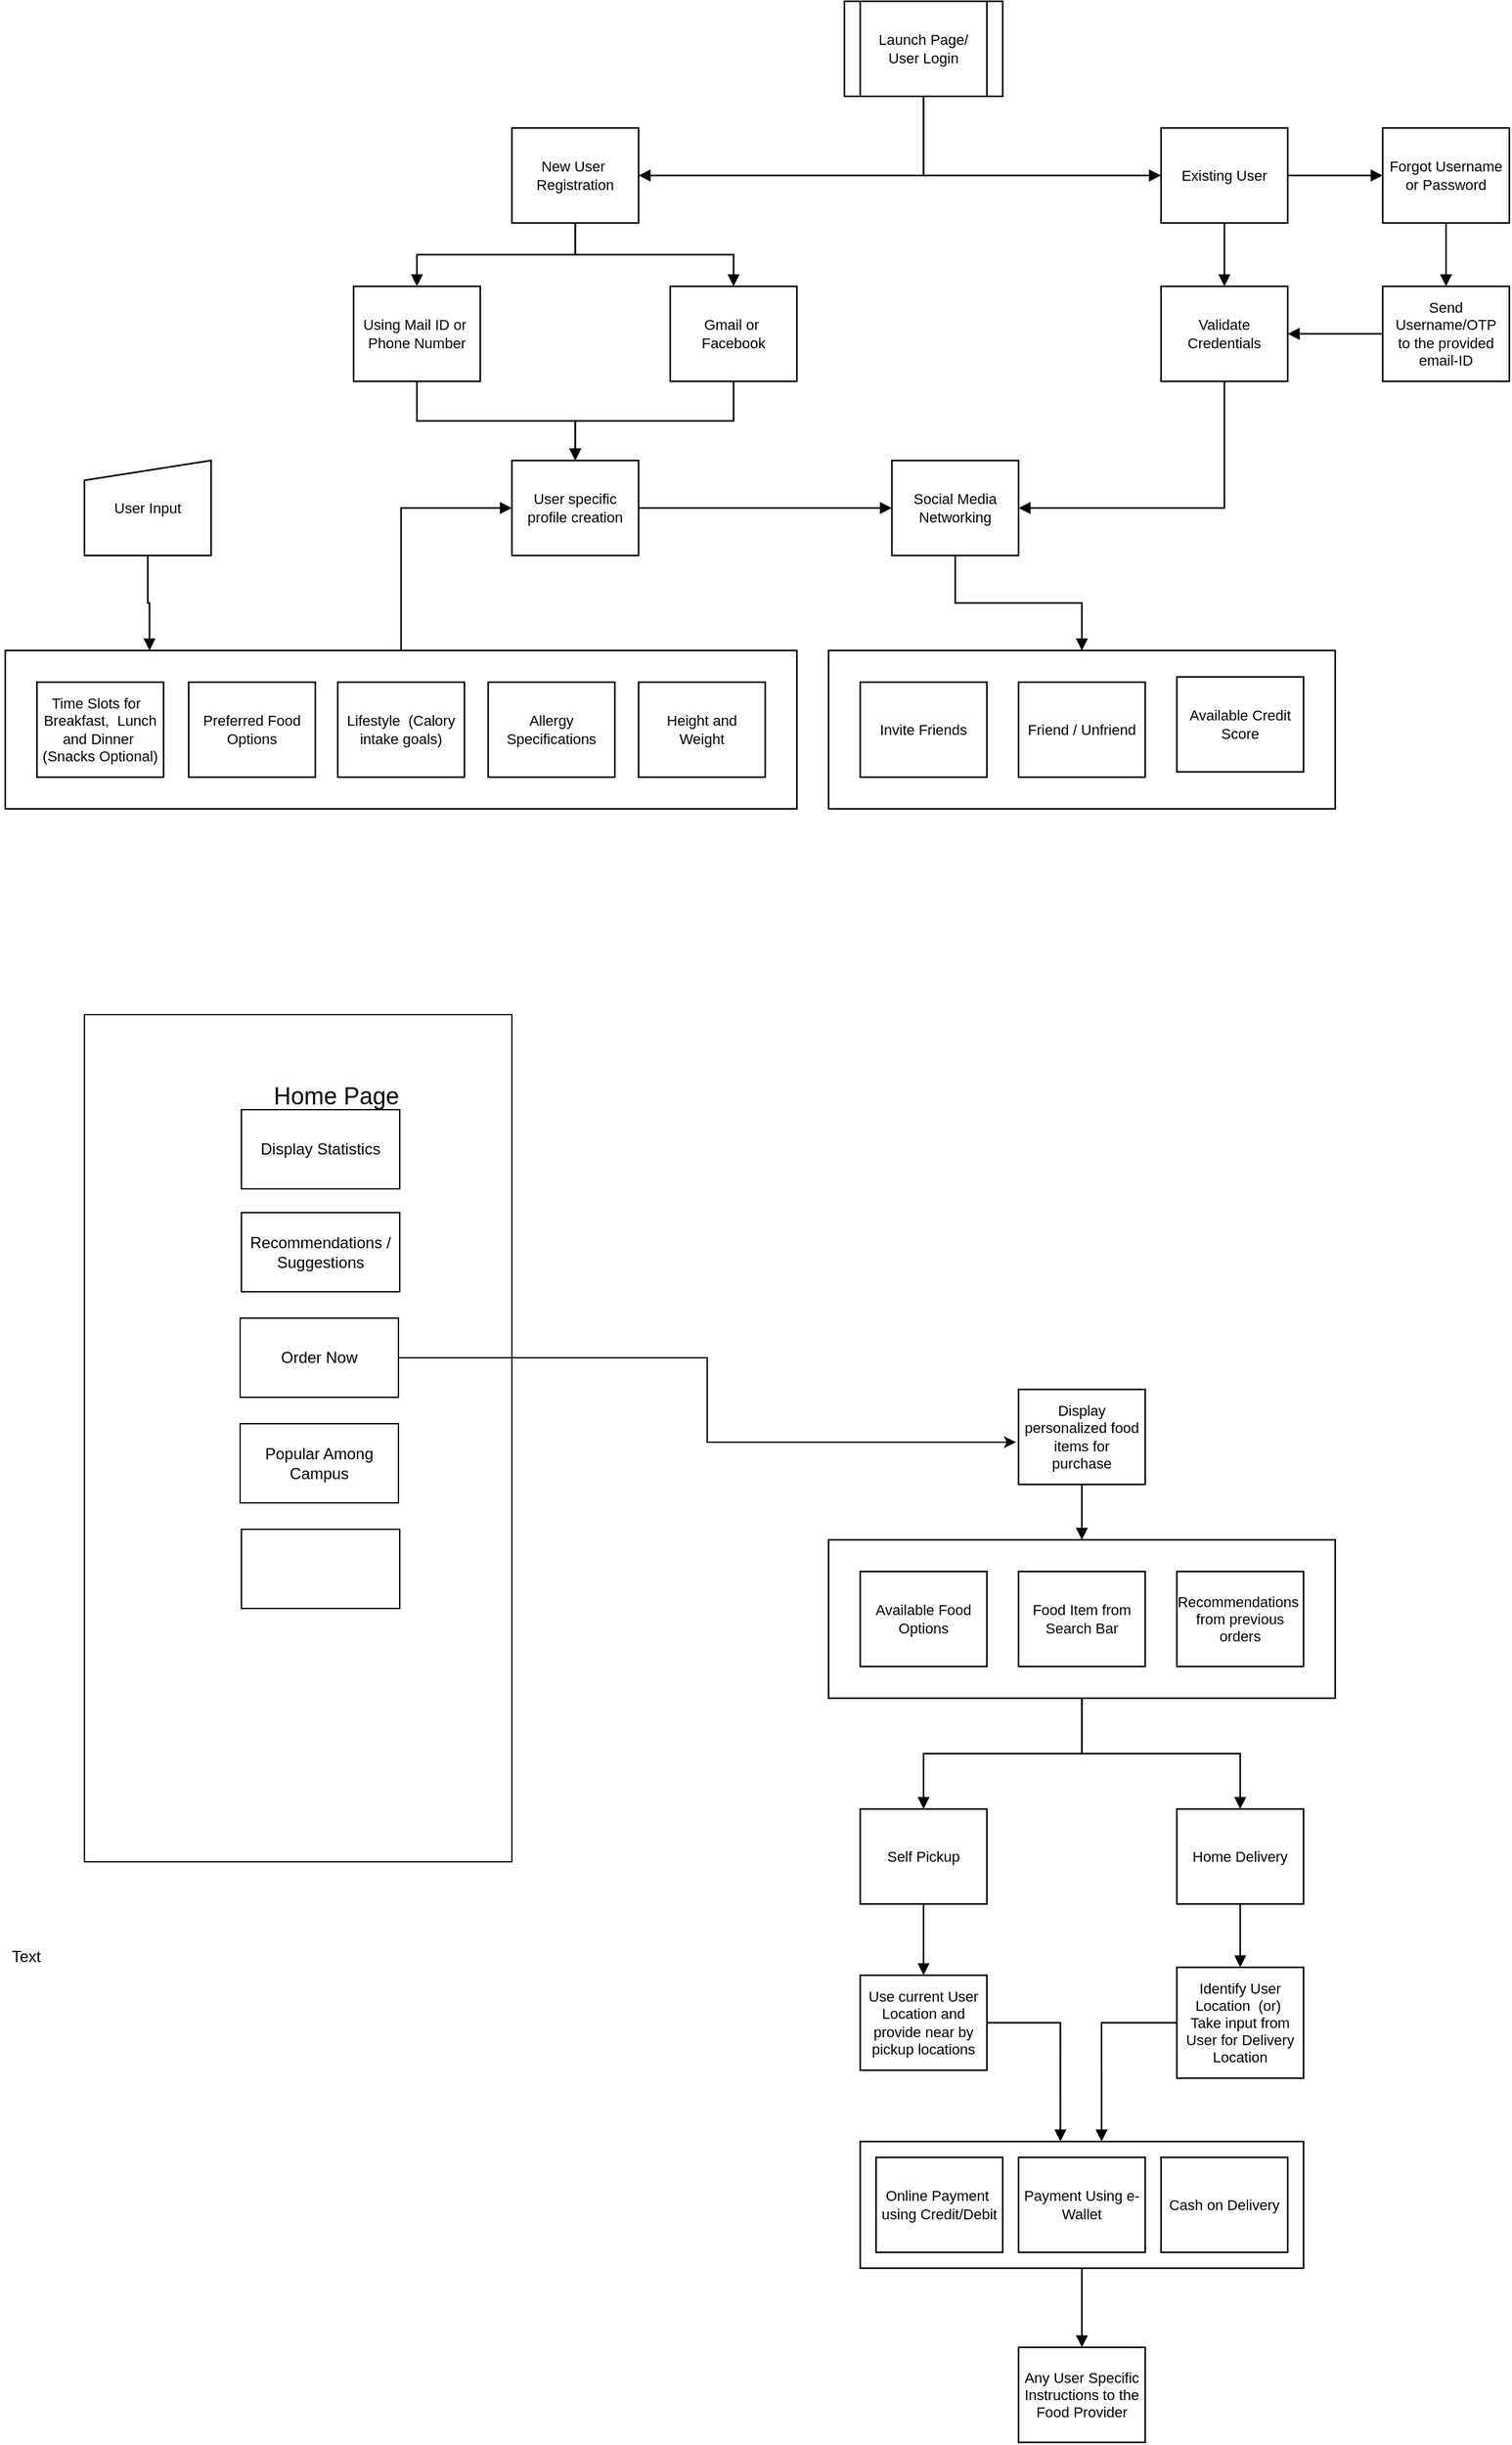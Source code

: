 <mxfile version="12.1.3" type="github" pages="1">
  <diagram id="j4Ve6LGFp_LqlS59TRNC" name="Page-1">
    <mxGraphModel dx="2503" dy="3318" grid="1" gridSize="10" guides="1" tooltips="1" connect="1" arrows="1" fold="1" page="1" pageScale="1" pageWidth="850" pageHeight="1100" math="0" shadow="0">
      <root>
        <mxCell id="0"/>
        <mxCell id="1" parent="0"/>
        <mxCell id="G5vEkRGpxdIBmQEjLXn5-1" value="Gmail or Facebook" style="html=1;whiteSpace=wrap;;fontSize=11;fontColor=#000000;spacing=5;strokeOpacity=100;strokeWidth=1.2;" parent="1" vertex="1">
          <mxGeometry x="288" y="-1476" width="96" height="72" as="geometry"/>
        </mxCell>
        <mxCell id="G5vEkRGpxdIBmQEjLXn5-2" value="Using Mail ID or Phone Number" style="html=1;whiteSpace=wrap;;fontSize=11;fontColor=#000000;spacing=5;strokeOpacity=100;strokeWidth=1.2;" parent="1" vertex="1">
          <mxGeometry x="48" y="-1476" width="96" height="72" as="geometry"/>
        </mxCell>
        <mxCell id="G5vEkRGpxdIBmQEjLXn5-3" value="Launch Page/ User Login" style="html=1;whiteSpace=wrap;shape=process;fontSize=11;fontColor=#000000;spacing=5;strokeOpacity=100;strokeWidth=1.2;" parent="1" vertex="1">
          <mxGeometry x="420" y="-1692" width="120" height="72" as="geometry"/>
        </mxCell>
        <mxCell id="G5vEkRGpxdIBmQEjLXn5-4" value="New User Registration" style="html=1;whiteSpace=wrap;;fontSize=11;fontColor=#000000;spacing=5;strokeOpacity=100;strokeWidth=1.2;" parent="1" vertex="1">
          <mxGeometry x="168" y="-1596" width="96" height="72" as="geometry"/>
        </mxCell>
        <mxCell id="G5vEkRGpxdIBmQEjLXn5-5" value="" style="html=1;jettySize=18;fontSize=11;strokeOpacity=100;strokeWidth=1.2;rounded=1;arcSize=0;edgeStyle=orthogonalEdgeStyle;startArrow=none;endArrow=block;endFill=1;exitX=0.5;exitY=1.008;exitPerimeter=1;entryX=1.006;entryY=0.5;entryPerimeter=1;" parent="1" source="G5vEkRGpxdIBmQEjLXn5-3" target="G5vEkRGpxdIBmQEjLXn5-4" edge="1">
          <mxGeometry width="100" height="100" relative="1" as="geometry"/>
        </mxCell>
        <mxCell id="G5vEkRGpxdIBmQEjLXn5-6" value="" style="html=1;jettySize=18;fontSize=11;strokeOpacity=100;strokeWidth=1.2;rounded=1;arcSize=0;edgeStyle=orthogonalEdgeStyle;startArrow=none;endArrow=block;endFill=1;exitX=0.5;exitY=1.008;exitPerimeter=1;entryX=-0.006;entryY=0.5;entryPerimeter=1;" parent="1" source="G5vEkRGpxdIBmQEjLXn5-3" target="G5vEkRGpxdIBmQEjLXn5-7" edge="1">
          <mxGeometry width="100" height="100" relative="1" as="geometry"/>
        </mxCell>
        <mxCell id="G5vEkRGpxdIBmQEjLXn5-7" value="Existing User" style="html=1;whiteSpace=wrap;;fontSize=11;fontColor=#000000;spacing=5;strokeOpacity=100;strokeWidth=1.2;" parent="1" vertex="1">
          <mxGeometry x="660" y="-1596" width="96" height="72" as="geometry"/>
        </mxCell>
        <mxCell id="G5vEkRGpxdIBmQEjLXn5-8" value="Validate Credentials" style="html=1;whiteSpace=wrap;;fontSize=11;fontColor=#000000;spacing=5;strokeOpacity=100;strokeWidth=1.2;" parent="1" vertex="1">
          <mxGeometry x="660" y="-1476" width="96" height="72" as="geometry"/>
        </mxCell>
        <mxCell id="G5vEkRGpxdIBmQEjLXn5-9" value="User specific profile creation" style="html=1;whiteSpace=wrap;;fontSize=11;fontColor=#000000;spacing=5;strokeOpacity=100;strokeWidth=1.2;" parent="1" vertex="1">
          <mxGeometry x="168" y="-1344" width="96" height="72" as="geometry"/>
        </mxCell>
        <mxCell id="G5vEkRGpxdIBmQEjLXn5-10" value="" style="html=1;jettySize=18;fontSize=11;strokeOpacity=100;strokeWidth=1.2;rounded=1;arcSize=0;edgeStyle=orthogonalEdgeStyle;startArrow=none;endArrow=block;endFill=1;exitX=0.5;exitY=1.008;exitPerimeter=1;entryX=0.5;entryY=-0.008;entryPerimeter=1;" parent="1" source="G5vEkRGpxdIBmQEjLXn5-4" target="G5vEkRGpxdIBmQEjLXn5-2" edge="1">
          <mxGeometry width="100" height="100" relative="1" as="geometry"/>
        </mxCell>
        <mxCell id="G5vEkRGpxdIBmQEjLXn5-11" value="" style="html=1;jettySize=18;fontSize=11;strokeOpacity=100;strokeWidth=1.2;rounded=1;arcSize=0;edgeStyle=orthogonalEdgeStyle;startArrow=none;endArrow=block;endFill=1;exitX=0.5;exitY=1.008;exitPerimeter=1;entryX=0.5;entryY=-0.008;entryPerimeter=1;" parent="1" source="G5vEkRGpxdIBmQEjLXn5-4" target="G5vEkRGpxdIBmQEjLXn5-1" edge="1">
          <mxGeometry width="100" height="100" relative="1" as="geometry"/>
        </mxCell>
        <mxCell id="G5vEkRGpxdIBmQEjLXn5-12" value="" style="html=1;jettySize=18;fontSize=11;strokeOpacity=100;strokeWidth=1.2;rounded=1;arcSize=0;edgeStyle=orthogonalEdgeStyle;startArrow=none;endArrow=block;endFill=1;exitX=0.5;exitY=1.008;exitPerimeter=1;entryX=0.5;entryY=-0.008;entryPerimeter=1;" parent="1" source="G5vEkRGpxdIBmQEjLXn5-2" target="G5vEkRGpxdIBmQEjLXn5-9" edge="1">
          <mxGeometry width="100" height="100" relative="1" as="geometry"/>
        </mxCell>
        <mxCell id="G5vEkRGpxdIBmQEjLXn5-13" value="" style="html=1;jettySize=18;fontSize=11;strokeOpacity=100;strokeWidth=1.2;rounded=1;arcSize=0;edgeStyle=orthogonalEdgeStyle;startArrow=none;endArrow=block;endFill=1;exitX=0.5;exitY=1.008;exitPerimeter=1;entryX=0.5;entryY=-0.008;entryPerimeter=1;" parent="1" source="G5vEkRGpxdIBmQEjLXn5-1" target="G5vEkRGpxdIBmQEjLXn5-9" edge="1">
          <mxGeometry width="100" height="100" relative="1" as="geometry"/>
        </mxCell>
        <mxCell id="G5vEkRGpxdIBmQEjLXn5-14" value="Social Media Networking" style="html=1;whiteSpace=wrap;;fontSize=11;fontColor=#000000;spacing=5;strokeOpacity=100;strokeWidth=1.2;" parent="1" vertex="1">
          <mxGeometry x="456" y="-1344" width="96" height="72" as="geometry"/>
        </mxCell>
        <mxCell id="G5vEkRGpxdIBmQEjLXn5-15" value="" style="html=1;jettySize=18;fontSize=11;strokeOpacity=100;strokeWidth=1.2;rounded=1;arcSize=0;edgeStyle=orthogonalEdgeStyle;startArrow=none;endArrow=block;endFill=1;exitX=0.5;exitY=1.008;exitPerimeter=1;entryX=0.5;entryY=-0.008;entryPerimeter=1;" parent="1" source="G5vEkRGpxdIBmQEjLXn5-7" target="G5vEkRGpxdIBmQEjLXn5-8" edge="1">
          <mxGeometry width="100" height="100" relative="1" as="geometry"/>
        </mxCell>
        <mxCell id="G5vEkRGpxdIBmQEjLXn5-16" value="" style="html=1;jettySize=18;fontSize=11;strokeOpacity=100;strokeWidth=1.2;rounded=1;arcSize=0;edgeStyle=orthogonalEdgeStyle;startArrow=none;endArrow=block;endFill=1;exitX=1.006;exitY=0.5;exitPerimeter=1;entryX=-0.006;entryY=0.5;entryPerimeter=1;" parent="1" source="G5vEkRGpxdIBmQEjLXn5-7" target="G5vEkRGpxdIBmQEjLXn5-17" edge="1">
          <mxGeometry width="100" height="100" relative="1" as="geometry"/>
        </mxCell>
        <mxCell id="G5vEkRGpxdIBmQEjLXn5-17" value="Forgot Username or Password" style="html=1;whiteSpace=wrap;;fontSize=11;fontColor=#000000;spacing=5;strokeOpacity=100;strokeWidth=1.2;" parent="1" vertex="1">
          <mxGeometry x="828" y="-1596" width="96" height="72" as="geometry"/>
        </mxCell>
        <mxCell id="G5vEkRGpxdIBmQEjLXn5-18" value="" style="html=1;jettySize=18;fontSize=11;strokeOpacity=100;strokeWidth=1.2;rounded=1;arcSize=0;edgeStyle=orthogonalEdgeStyle;startArrow=none;endArrow=block;endFill=1;exitX=0.5;exitY=1.008;exitPerimeter=1;entryX=0.5;entryY=-0.008;entryPerimeter=1;" parent="1" source="G5vEkRGpxdIBmQEjLXn5-17" target="G5vEkRGpxdIBmQEjLXn5-19" edge="1">
          <mxGeometry width="100" height="100" relative="1" as="geometry"/>
        </mxCell>
        <mxCell id="G5vEkRGpxdIBmQEjLXn5-19" value="Send Username/OTP to the provided email-ID" style="html=1;whiteSpace=wrap;;fontSize=11;fontColor=#000000;spacing=5;strokeOpacity=100;strokeWidth=1.2;" parent="1" vertex="1">
          <mxGeometry x="828" y="-1476" width="96" height="72" as="geometry"/>
        </mxCell>
        <mxCell id="G5vEkRGpxdIBmQEjLXn5-20" value="" style="html=1;jettySize=18;fontSize=11;strokeOpacity=100;strokeWidth=1.2;rounded=1;arcSize=0;edgeStyle=orthogonalEdgeStyle;startArrow=none;endArrow=block;endFill=1;exitX=-0.006;exitY=0.5;exitPerimeter=1;entryX=1.006;entryY=0.5;entryPerimeter=1;" parent="1" source="G5vEkRGpxdIBmQEjLXn5-19" target="G5vEkRGpxdIBmQEjLXn5-8" edge="1">
          <mxGeometry width="100" height="100" relative="1" as="geometry"/>
        </mxCell>
        <mxCell id="G5vEkRGpxdIBmQEjLXn5-21" value="Process" style="html=1;whiteSpace=wrap;;fontSize=11;fontColor=#000000;spacing=5;strokeOpacity=100;strokeWidth=1.2;" parent="1" vertex="1">
          <mxGeometry x="-216" y="-1200" width="600" height="120" as="geometry"/>
        </mxCell>
        <mxCell id="G5vEkRGpxdIBmQEjLXn5-22" value="Time Slots for  Breakfast,  Lunch and Dinner (Snacks Optional)" style="html=1;whiteSpace=wrap;;fontSize=11;fontColor=#000000;spacing=5;strokeOpacity=100;strokeWidth=1.2;" parent="1" vertex="1">
          <mxGeometry x="-192" y="-1176" width="96" height="72" as="geometry"/>
        </mxCell>
        <mxCell id="G5vEkRGpxdIBmQEjLXn5-23" value="Preferred Food Options" style="html=1;whiteSpace=wrap;;fontSize=11;fontColor=#000000;spacing=5;strokeOpacity=100;strokeWidth=1.2;" parent="1" vertex="1">
          <mxGeometry x="-77" y="-1176" width="96" height="72" as="geometry"/>
        </mxCell>
        <mxCell id="G5vEkRGpxdIBmQEjLXn5-24" value="Lifestyle  (Calory intake goals)" style="html=1;whiteSpace=wrap;;fontSize=11;fontColor=#000000;spacing=5;strokeOpacity=100;strokeWidth=1.2;" parent="1" vertex="1">
          <mxGeometry x="36" y="-1176" width="96" height="72" as="geometry"/>
        </mxCell>
        <mxCell id="G5vEkRGpxdIBmQEjLXn5-25" value="Allergy Specifications" style="html=1;whiteSpace=wrap;;fontSize=11;fontColor=#000000;spacing=5;strokeOpacity=100;strokeWidth=1.2;" parent="1" vertex="1">
          <mxGeometry x="150" y="-1176" width="96" height="72" as="geometry"/>
        </mxCell>
        <mxCell id="G5vEkRGpxdIBmQEjLXn5-26" value="Height and Weight" style="html=1;whiteSpace=wrap;;fontSize=11;fontColor=#000000;spacing=5;strokeOpacity=100;strokeWidth=1.2;" parent="1" vertex="1">
          <mxGeometry x="264" y="-1176" width="96" height="72" as="geometry"/>
        </mxCell>
        <mxCell id="G5vEkRGpxdIBmQEjLXn5-27" value="" style="html=1;jettySize=18;fontSize=11;strokeOpacity=100;strokeWidth=1.2;rounded=1;arcSize=0;edgeStyle=orthogonalEdgeStyle;startArrow=none;endArrow=block;endFill=1;exitX=0.5;exitY=-0.005;exitPerimeter=1;entryX=-0.006;entryY=0.5;entryPerimeter=1;" parent="1" source="G5vEkRGpxdIBmQEjLXn5-21" target="G5vEkRGpxdIBmQEjLXn5-9" edge="1">
          <mxGeometry width="100" height="100" relative="1" as="geometry"/>
        </mxCell>
        <mxCell id="G5vEkRGpxdIBmQEjLXn5-28" value="Display personalized food items for purchase" style="html=1;whiteSpace=wrap;;fontSize=11;fontColor=#000000;spacing=5;strokeOpacity=100;strokeWidth=1.2;" parent="1" vertex="1">
          <mxGeometry x="552" y="-640" width="96" height="72" as="geometry"/>
        </mxCell>
        <mxCell id="G5vEkRGpxdIBmQEjLXn5-29" value="" style="html=1;jettySize=18;fontSize=11;strokeOpacity=100;strokeWidth=1.2;rounded=1;arcSize=0;edgeStyle=orthogonalEdgeStyle;startArrow=none;endArrow=block;endFill=1;exitX=1.006;exitY=0.5;exitPerimeter=1;entryX=-0.006;entryY=0.5;entryPerimeter=1;" parent="1" source="G5vEkRGpxdIBmQEjLXn5-9" target="G5vEkRGpxdIBmQEjLXn5-14" edge="1">
          <mxGeometry width="100" height="100" relative="1" as="geometry"/>
        </mxCell>
        <mxCell id="G5vEkRGpxdIBmQEjLXn5-30" value="" style="html=1;jettySize=18;fontSize=11;strokeOpacity=100;strokeWidth=1.2;rounded=1;arcSize=0;edgeStyle=orthogonalEdgeStyle;startArrow=none;endArrow=block;endFill=1;exitX=0.5;exitY=1.008;exitPerimeter=1;entryX=1.006;entryY=0.5;entryPerimeter=1;" parent="1" source="G5vEkRGpxdIBmQEjLXn5-8" target="G5vEkRGpxdIBmQEjLXn5-14" edge="1">
          <mxGeometry width="100" height="100" relative="1" as="geometry"/>
        </mxCell>
        <mxCell id="G5vEkRGpxdIBmQEjLXn5-31" value="Process" style="html=1;whiteSpace=wrap;;fontSize=11;fontColor=#000000;spacing=5;strokeOpacity=100;strokeWidth=1.2;" parent="1" vertex="1">
          <mxGeometry x="408" y="-1200" width="384" height="120" as="geometry"/>
        </mxCell>
        <mxCell id="G5vEkRGpxdIBmQEjLXn5-32" value="Invite Friends" style="html=1;whiteSpace=wrap;;fontSize=11;fontColor=#000000;spacing=5;strokeOpacity=100;strokeWidth=1.2;" parent="1" vertex="1">
          <mxGeometry x="432" y="-1176" width="96" height="72" as="geometry"/>
        </mxCell>
        <mxCell id="G5vEkRGpxdIBmQEjLXn5-33" value="Friend / Unfriend" style="html=1;whiteSpace=wrap;;fontSize=11;fontColor=#000000;spacing=5;strokeOpacity=100;strokeWidth=1.2;" parent="1" vertex="1">
          <mxGeometry x="552" y="-1176" width="96" height="72" as="geometry"/>
        </mxCell>
        <mxCell id="G5vEkRGpxdIBmQEjLXn5-34" value="Available Credit Score" style="html=1;whiteSpace=wrap;;fontSize=11;fontColor=#000000;spacing=5;strokeOpacity=100;strokeWidth=1.2;" parent="1" vertex="1">
          <mxGeometry x="672" y="-1180" width="96" height="72" as="geometry"/>
        </mxCell>
        <mxCell id="G5vEkRGpxdIBmQEjLXn5-35" value="" style="html=1;jettySize=18;fontSize=11;strokeOpacity=100;strokeWidth=1.2;rounded=1;arcSize=0;edgeStyle=orthogonalEdgeStyle;startArrow=none;endArrow=block;endFill=1;exitX=0.5;exitY=1.008;exitPerimeter=1;entryX=0.5;entryY=-0.005;entryPerimeter=1;" parent="1" source="G5vEkRGpxdIBmQEjLXn5-14" target="G5vEkRGpxdIBmQEjLXn5-31" edge="1">
          <mxGeometry width="100" height="100" relative="1" as="geometry"/>
        </mxCell>
        <mxCell id="G5vEkRGpxdIBmQEjLXn5-36" value="" style="html=1;whiteSpace=wrap;;fontSize=11;spacing=5;strokeOpacity=100;strokeWidth=1.2;" parent="1" vertex="1">
          <mxGeometry x="408" y="-526" width="384" height="120" as="geometry"/>
        </mxCell>
        <mxCell id="G5vEkRGpxdIBmQEjLXn5-37" value="Available Food Options" style="html=1;whiteSpace=wrap;;fontSize=11;fontColor=#000000;spacing=5;strokeOpacity=100;strokeWidth=1.2;" parent="1" vertex="1">
          <mxGeometry x="432" y="-502" width="96" height="72" as="geometry"/>
        </mxCell>
        <mxCell id="G5vEkRGpxdIBmQEjLXn5-38" value="Food Item from Search Bar" style="html=1;whiteSpace=wrap;;fontSize=11;fontColor=#000000;spacing=5;strokeOpacity=100;strokeWidth=1.2;" parent="1" vertex="1">
          <mxGeometry x="552" y="-502" width="96" height="72" as="geometry"/>
        </mxCell>
        <mxCell id="G5vEkRGpxdIBmQEjLXn5-39" value="Recommendations from previous orders" style="html=1;whiteSpace=wrap;;fontSize=11;fontColor=#000000;spacing=5;strokeOpacity=100;strokeWidth=1.2;" parent="1" vertex="1">
          <mxGeometry x="672" y="-502" width="96" height="72" as="geometry"/>
        </mxCell>
        <mxCell id="G5vEkRGpxdIBmQEjLXn5-40" value="Self Pickup" style="html=1;whiteSpace=wrap;;fontSize=11;fontColor=#000000;spacing=5;strokeOpacity=100;strokeWidth=1.2;" parent="1" vertex="1">
          <mxGeometry x="432" y="-322" width="96" height="72" as="geometry"/>
        </mxCell>
        <mxCell id="G5vEkRGpxdIBmQEjLXn5-41" value="Home Delivery" style="html=1;whiteSpace=wrap;;fontSize=11;fontColor=#000000;spacing=5;strokeOpacity=100;strokeWidth=1.2;" parent="1" vertex="1">
          <mxGeometry x="672" y="-322" width="96" height="72" as="geometry"/>
        </mxCell>
        <mxCell id="G5vEkRGpxdIBmQEjLXn5-42" value="Use current User Location and provide near by pickup locations" style="html=1;whiteSpace=wrap;;fontSize=11;fontColor=#000000;spacing=5;strokeOpacity=100;strokeWidth=1.2;" parent="1" vertex="1">
          <mxGeometry x="432" y="-196" width="96" height="72" as="geometry"/>
        </mxCell>
        <mxCell id="G5vEkRGpxdIBmQEjLXn5-43" value="Identify User Location  (or) Take input from User for Delivery Location" style="html=1;whiteSpace=wrap;;fontSize=11;fontColor=#000000;spacing=5;strokeOpacity=100;strokeWidth=1.2;" parent="1" vertex="1">
          <mxGeometry x="672" y="-202" width="96" height="84" as="geometry"/>
        </mxCell>
        <mxCell id="G5vEkRGpxdIBmQEjLXn5-44" value="" style="html=1;jettySize=18;fontSize=11;strokeOpacity=100;strokeWidth=1.2;rounded=1;arcSize=0;edgeStyle=orthogonalEdgeStyle;startArrow=none;endArrow=block;endFill=1;exitX=0.5;exitY=1.008;exitPerimeter=1;entryX=0.5;entryY=-0.008;entryPerimeter=1;" parent="1" source="G5vEkRGpxdIBmQEjLXn5-40" target="G5vEkRGpxdIBmQEjLXn5-42" edge="1">
          <mxGeometry width="100" height="100" relative="1" as="geometry"/>
        </mxCell>
        <mxCell id="G5vEkRGpxdIBmQEjLXn5-45" value="" style="html=1;jettySize=18;fontSize=11;strokeOpacity=100;strokeWidth=1.2;rounded=1;arcSize=0;edgeStyle=orthogonalEdgeStyle;startArrow=none;endArrow=block;endFill=1;exitX=0.5;exitY=1.008;exitPerimeter=1;entryX=0.5;entryY=-0.007;entryPerimeter=1;" parent="1" source="G5vEkRGpxdIBmQEjLXn5-41" target="G5vEkRGpxdIBmQEjLXn5-43" edge="1">
          <mxGeometry width="100" height="100" relative="1" as="geometry"/>
        </mxCell>
        <mxCell id="G5vEkRGpxdIBmQEjLXn5-46" value="Process" style="html=1;whiteSpace=wrap;;fontSize=11;fontColor=#000000;spacing=5;strokeOpacity=100;strokeWidth=1.2;" parent="1" vertex="1">
          <mxGeometry x="432" y="-70" width="336" height="96" as="geometry"/>
        </mxCell>
        <mxCell id="G5vEkRGpxdIBmQEjLXn5-47" value="Online Payment using Credit/Debit" style="html=1;whiteSpace=wrap;;fontSize=11;fontColor=#000000;spacing=5;strokeOpacity=100;strokeWidth=1.2;" parent="1" vertex="1">
          <mxGeometry x="444" y="-58" width="96" height="72" as="geometry"/>
        </mxCell>
        <mxCell id="G5vEkRGpxdIBmQEjLXn5-48" value="Payment Using e-Wallet" style="html=1;whiteSpace=wrap;;fontSize=11;fontColor=#000000;spacing=5;strokeOpacity=100;strokeWidth=1.2;" parent="1" vertex="1">
          <mxGeometry x="552" y="-58" width="96" height="72" as="geometry"/>
        </mxCell>
        <mxCell id="G5vEkRGpxdIBmQEjLXn5-49" value="Cash on Delivery" style="html=1;whiteSpace=wrap;;fontSize=11;fontColor=#000000;spacing=5;strokeOpacity=100;strokeWidth=1.2;" parent="1" vertex="1">
          <mxGeometry x="660" y="-58" width="96" height="72" as="geometry"/>
        </mxCell>
        <mxCell id="G5vEkRGpxdIBmQEjLXn5-50" value="" style="html=1;jettySize=18;fontSize=11;strokeOpacity=100;strokeWidth=1.2;rounded=1;arcSize=0;edgeStyle=orthogonalEdgeStyle;startArrow=none;endArrow=block;endFill=1;exitX=-0.006;exitY=0.5;exitPerimeter=1;entryX=0.545;entryY=-0.006;entryPerimeter=1;" parent="1" source="G5vEkRGpxdIBmQEjLXn5-43" target="G5vEkRGpxdIBmQEjLXn5-46" edge="1">
          <mxGeometry width="100" height="100" relative="1" as="geometry"/>
        </mxCell>
        <mxCell id="G5vEkRGpxdIBmQEjLXn5-51" value="" style="html=1;jettySize=18;fontSize=11;strokeOpacity=100;strokeWidth=1.2;rounded=1;arcSize=0;edgeStyle=orthogonalEdgeStyle;startArrow=none;endArrow=block;endFill=1;exitX=1.006;exitY=0.5;exitPerimeter=1;entryX=0.451;entryY=-0.006;entryPerimeter=1;" parent="1" source="G5vEkRGpxdIBmQEjLXn5-42" target="G5vEkRGpxdIBmQEjLXn5-46" edge="1">
          <mxGeometry width="100" height="100" relative="1" as="geometry"/>
        </mxCell>
        <mxCell id="G5vEkRGpxdIBmQEjLXn5-52" value="" style="html=1;jettySize=18;fontSize=11;strokeOpacity=100;strokeWidth=1.2;rounded=1;arcSize=0;edgeStyle=orthogonalEdgeStyle;startArrow=none;endArrow=block;endFill=1;exitX=0.5;exitY=1.006;exitPerimeter=1;entryX=0.5;entryY=-0.008;entryPerimeter=1;" parent="1" source="G5vEkRGpxdIBmQEjLXn5-46" target="G5vEkRGpxdIBmQEjLXn5-53" edge="1">
          <mxGeometry width="100" height="100" relative="1" as="geometry"/>
        </mxCell>
        <mxCell id="G5vEkRGpxdIBmQEjLXn5-53" value="Any User Specific Instructions to the Food Provider" style="html=1;whiteSpace=wrap;;fontSize=11;fontColor=#000000;spacing=5;strokeOpacity=100;strokeWidth=1.2;" parent="1" vertex="1">
          <mxGeometry x="552" y="86" width="96" height="72" as="geometry"/>
        </mxCell>
        <mxCell id="G5vEkRGpxdIBmQEjLXn5-54" value="" style="html=1;jettySize=18;fontSize=11;strokeOpacity=100;strokeWidth=1.2;rounded=1;arcSize=0;edgeStyle=orthogonalEdgeStyle;startArrow=none;endArrow=block;endFill=1;exitX=0.5;exitY=1.005;exitPerimeter=1;entryX=0.5;entryY=-0.008;entryPerimeter=1;" parent="1" source="G5vEkRGpxdIBmQEjLXn5-36" target="G5vEkRGpxdIBmQEjLXn5-40" edge="1">
          <mxGeometry width="100" height="100" relative="1" as="geometry"/>
        </mxCell>
        <mxCell id="G5vEkRGpxdIBmQEjLXn5-55" value="" style="html=1;jettySize=18;fontSize=11;strokeOpacity=100;strokeWidth=1.2;rounded=1;arcSize=0;edgeStyle=orthogonalEdgeStyle;startArrow=none;endArrow=block;endFill=1;exitX=0.5;exitY=1.005;exitPerimeter=1;entryX=0.5;entryY=-0.008;entryPerimeter=1;" parent="1" source="G5vEkRGpxdIBmQEjLXn5-36" target="G5vEkRGpxdIBmQEjLXn5-41" edge="1">
          <mxGeometry width="100" height="100" relative="1" as="geometry"/>
        </mxCell>
        <mxCell id="G5vEkRGpxdIBmQEjLXn5-57" value="" style="html=1;jettySize=18;fontSize=11;strokeOpacity=100;strokeWidth=1.2;rounded=1;arcSize=0;edgeStyle=orthogonalEdgeStyle;startArrow=none;endArrow=block;endFill=1;exitX=0.5;exitY=1.008;exitPerimeter=1;entryX=0.5;entryY=-0.005;entryPerimeter=1;" parent="1" source="G5vEkRGpxdIBmQEjLXn5-28" target="G5vEkRGpxdIBmQEjLXn5-36" edge="1">
          <mxGeometry width="100" height="100" relative="1" as="geometry"/>
        </mxCell>
        <mxCell id="G5vEkRGpxdIBmQEjLXn5-58" value="User Input" style="html=1;whiteSpace=wrap;shape=manualInput;size=15;fontSize=11;fontColor=#000000;spacing=5;strokeOpacity=100;strokeWidth=1.2;" parent="1" vertex="1">
          <mxGeometry x="-156" y="-1344" width="96" height="72" as="geometry"/>
        </mxCell>
        <mxCell id="G5vEkRGpxdIBmQEjLXn5-59" value="" style="html=1;jettySize=18;fontSize=11;strokeOpacity=100;strokeWidth=1.2;rounded=1;arcSize=0;edgeStyle=orthogonalEdgeStyle;startArrow=none;endArrow=block;endFill=1;exitX=0.5;exitY=1.008;exitPerimeter=1;entryX=0.179;entryY=-0.005;entryPerimeter=1;" parent="1" source="G5vEkRGpxdIBmQEjLXn5-58" target="G5vEkRGpxdIBmQEjLXn5-21" edge="1">
          <mxGeometry width="100" height="100" relative="1" as="geometry"/>
        </mxCell>
        <mxCell id="G5vEkRGpxdIBmQEjLXn5-66" value="Text" style="text;html=1;strokeColor=none;fillColor=none;align=center;verticalAlign=middle;whiteSpace=wrap;rounded=0;" parent="1" vertex="1">
          <mxGeometry x="-220" y="-220" width="40" height="20" as="geometry"/>
        </mxCell>
        <mxCell id="G5vEkRGpxdIBmQEjLXn5-68" value="" style="rounded=0;whiteSpace=wrap;html=1;" parent="1" vertex="1">
          <mxGeometry x="-156" y="-924" width="324" height="642" as="geometry"/>
        </mxCell>
        <mxCell id="G5vEkRGpxdIBmQEjLXn5-69" value="Display Statistics" style="rounded=0;whiteSpace=wrap;html=1;" parent="1" vertex="1">
          <mxGeometry x="-37" y="-852" width="120" height="60" as="geometry"/>
        </mxCell>
        <mxCell id="G5vEkRGpxdIBmQEjLXn5-70" value="Recommendations / Suggestions" style="rounded=0;whiteSpace=wrap;html=1;" parent="1" vertex="1">
          <mxGeometry x="-37" y="-774" width="120" height="60" as="geometry"/>
        </mxCell>
        <mxCell id="C2ncP2t12pnEXz2GOJXT-8" style="edgeStyle=elbowEdgeStyle;rounded=0;orthogonalLoop=1;jettySize=auto;html=1;" edge="1" parent="1" source="G5vEkRGpxdIBmQEjLXn5-71">
          <mxGeometry relative="1" as="geometry">
            <mxPoint x="550" y="-600" as="targetPoint"/>
          </mxGeometry>
        </mxCell>
        <mxCell id="G5vEkRGpxdIBmQEjLXn5-71" value="Order Now" style="rounded=0;whiteSpace=wrap;html=1;" parent="1" vertex="1">
          <mxGeometry x="-38" y="-694" width="120" height="60" as="geometry"/>
        </mxCell>
        <mxCell id="G5vEkRGpxdIBmQEjLXn5-76" value="&lt;font style=&quot;font-size: 18px&quot;&gt;Home Page&lt;/font&gt;" style="text;html=1;strokeColor=none;fillColor=none;align=center;verticalAlign=middle;whiteSpace=wrap;rounded=0;" parent="1" vertex="1">
          <mxGeometry x="-50" y="-884" width="170" height="44" as="geometry"/>
        </mxCell>
        <mxCell id="C2ncP2t12pnEXz2GOJXT-1" value="&lt;span style=&quot;white-space: normal&quot;&gt;Popular Among Campus&lt;/span&gt;" style="rounded=0;whiteSpace=wrap;html=1;" vertex="1" parent="1">
          <mxGeometry x="-38" y="-614" width="120" height="60" as="geometry"/>
        </mxCell>
        <mxCell id="C2ncP2t12pnEXz2GOJXT-3" value="" style="rounded=0;whiteSpace=wrap;html=1;" vertex="1" parent="1">
          <mxGeometry x="-37" y="-534" width="120" height="60" as="geometry"/>
        </mxCell>
      </root>
    </mxGraphModel>
  </diagram>
</mxfile>
